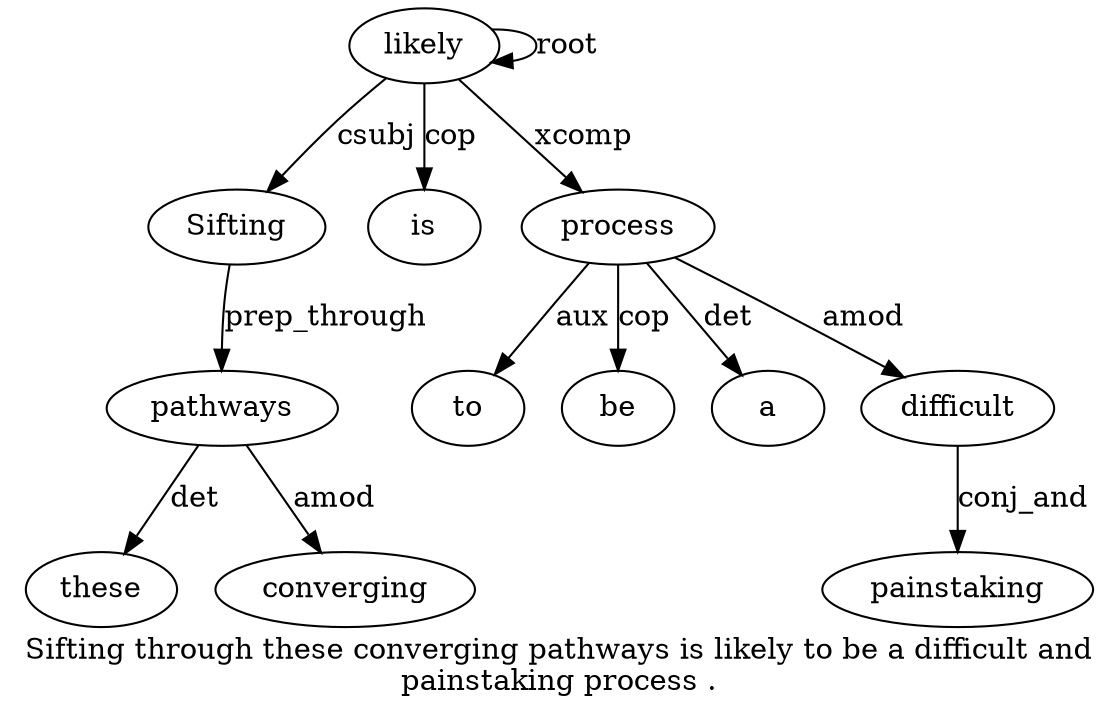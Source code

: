 digraph "Sifting through these converging pathways is likely to be a difficult and painstaking process ." {
label="Sifting through these converging pathways is likely to be a difficult and
painstaking process .";
likely7 [style=filled, fillcolor=white, label=likely];
Sifting1 [style=filled, fillcolor=white, label=Sifting];
likely7 -> Sifting1  [label=csubj];
pathways5 [style=filled, fillcolor=white, label=pathways];
these3 [style=filled, fillcolor=white, label=these];
pathways5 -> these3  [label=det];
converging4 [style=filled, fillcolor=white, label=converging];
pathways5 -> converging4  [label=amod];
Sifting1 -> pathways5  [label=prep_through];
is6 [style=filled, fillcolor=white, label=is];
likely7 -> is6  [label=cop];
likely7 -> likely7  [label=root];
process14 [style=filled, fillcolor=white, label=process];
to8 [style=filled, fillcolor=white, label=to];
process14 -> to8  [label=aux];
be9 [style=filled, fillcolor=white, label=be];
process14 -> be9  [label=cop];
a10 [style=filled, fillcolor=white, label=a];
process14 -> a10  [label=det];
difficult11 [style=filled, fillcolor=white, label=difficult];
process14 -> difficult11  [label=amod];
painstaking13 [style=filled, fillcolor=white, label=painstaking];
difficult11 -> painstaking13  [label=conj_and];
likely7 -> process14  [label=xcomp];
}
